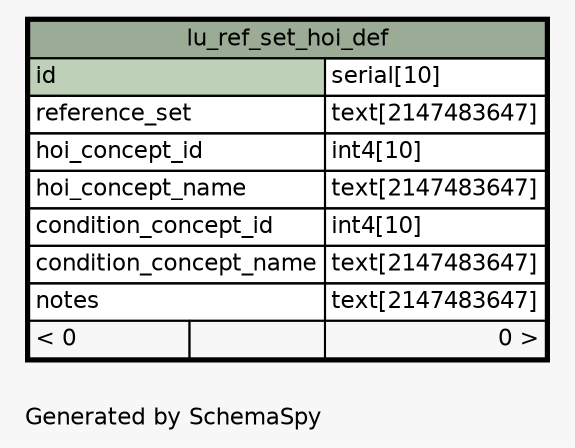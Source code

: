 // dot 2.38.0 on Linux 3.16.0-38-generic
// SchemaSpy rev 590
digraph "oneDegreeRelationshipsDiagram" {
  graph [
    rankdir="RL"
    bgcolor="#f7f7f7"
    label="\nGenerated by SchemaSpy"
    labeljust="l"
    nodesep="0.18"
    ranksep="0.46"
    fontname="Helvetica"
    fontsize="11"
  ];
  node [
    fontname="Helvetica"
    fontsize="11"
    shape="plaintext"
  ];
  edge [
    arrowsize="0.8"
  ];
  "lu_ref_set_hoi_def" [
    label=<
    <TABLE BORDER="2" CELLBORDER="1" CELLSPACING="0" BGCOLOR="#ffffff">
      <TR><TD COLSPAN="3" BGCOLOR="#9bab96" ALIGN="CENTER">lu_ref_set_hoi_def</TD></TR>
      <TR><TD PORT="id" COLSPAN="2" BGCOLOR="#bed1b8" ALIGN="LEFT">id</TD><TD PORT="id.type" ALIGN="LEFT">serial[10]</TD></TR>
      <TR><TD PORT="reference_set" COLSPAN="2" ALIGN="LEFT">reference_set</TD><TD PORT="reference_set.type" ALIGN="LEFT">text[2147483647]</TD></TR>
      <TR><TD PORT="hoi_concept_id" COLSPAN="2" ALIGN="LEFT">hoi_concept_id</TD><TD PORT="hoi_concept_id.type" ALIGN="LEFT">int4[10]</TD></TR>
      <TR><TD PORT="hoi_concept_name" COLSPAN="2" ALIGN="LEFT">hoi_concept_name</TD><TD PORT="hoi_concept_name.type" ALIGN="LEFT">text[2147483647]</TD></TR>
      <TR><TD PORT="condition_concept_id" COLSPAN="2" ALIGN="LEFT">condition_concept_id</TD><TD PORT="condition_concept_id.type" ALIGN="LEFT">int4[10]</TD></TR>
      <TR><TD PORT="condition_concept_name" COLSPAN="2" ALIGN="LEFT">condition_concept_name</TD><TD PORT="condition_concept_name.type" ALIGN="LEFT">text[2147483647]</TD></TR>
      <TR><TD PORT="notes" COLSPAN="2" ALIGN="LEFT">notes</TD><TD PORT="notes.type" ALIGN="LEFT">text[2147483647]</TD></TR>
      <TR><TD ALIGN="LEFT" BGCOLOR="#f7f7f7">&lt; 0</TD><TD ALIGN="RIGHT" BGCOLOR="#f7f7f7">  </TD><TD ALIGN="RIGHT" BGCOLOR="#f7f7f7">0 &gt;</TD></TR>
    </TABLE>>
    URL="lu_ref_set_hoi_def.html"
    tooltip="lu_ref_set_hoi_def"
  ];
}
